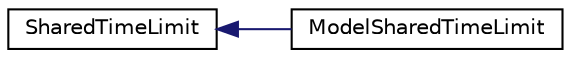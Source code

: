 digraph "Graphical Class Hierarchy"
{
 // LATEX_PDF_SIZE
  edge [fontname="Helvetica",fontsize="10",labelfontname="Helvetica",labelfontsize="10"];
  node [fontname="Helvetica",fontsize="10",shape=record];
  rankdir="LR";
  Node0 [label="SharedTimeLimit",height=0.2,width=0.4,color="black", fillcolor="white", style="filled",URL="$classoperations__research_1_1_shared_time_limit.html",tooltip=" "];
  Node0 -> Node1 [dir="back",color="midnightblue",fontsize="10",style="solid",fontname="Helvetica"];
  Node1 [label="ModelSharedTimeLimit",height=0.2,width=0.4,color="black", fillcolor="white", style="filled",URL="$classoperations__research_1_1sat_1_1_model_shared_time_limit.html",tooltip=" "];
}
